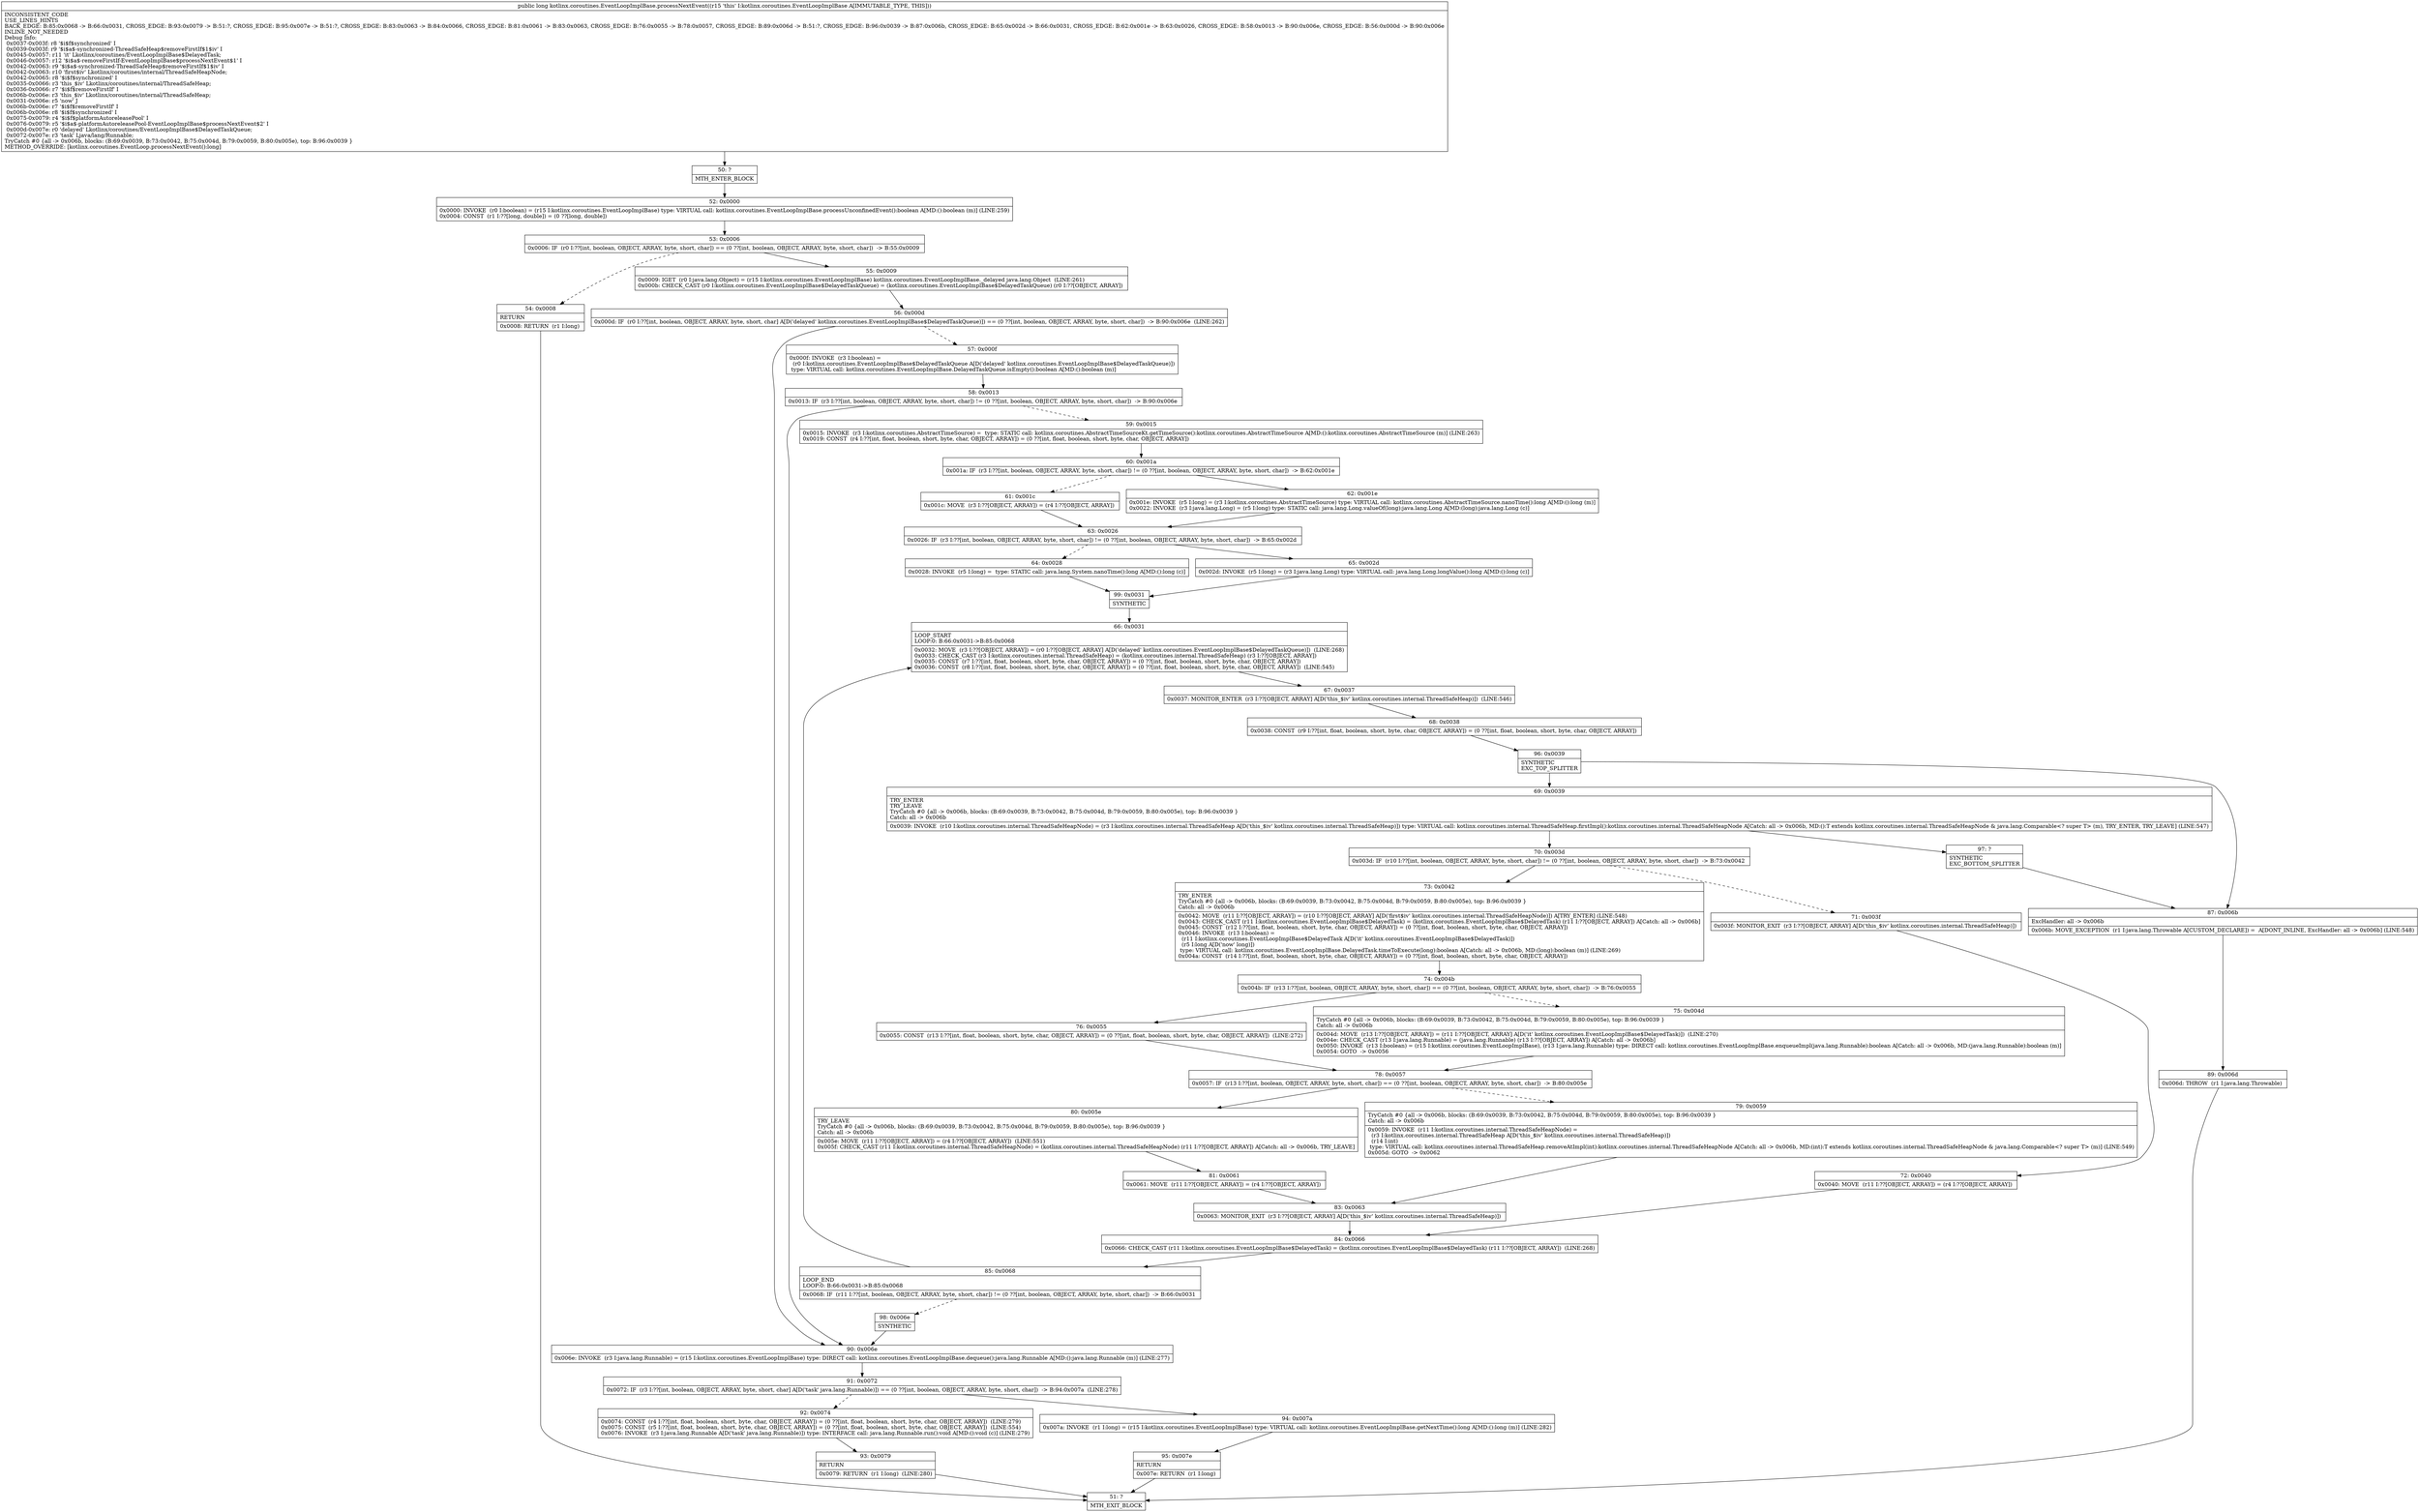 digraph "CFG forkotlinx.coroutines.EventLoopImplBase.processNextEvent()J" {
Node_50 [shape=record,label="{50\:\ ?|MTH_ENTER_BLOCK\l}"];
Node_52 [shape=record,label="{52\:\ 0x0000|0x0000: INVOKE  (r0 I:boolean) = (r15 I:kotlinx.coroutines.EventLoopImplBase) type: VIRTUAL call: kotlinx.coroutines.EventLoopImplBase.processUnconfinedEvent():boolean A[MD:():boolean (m)] (LINE:259)\l0x0004: CONST  (r1 I:??[long, double]) = (0 ??[long, double]) \l}"];
Node_53 [shape=record,label="{53\:\ 0x0006|0x0006: IF  (r0 I:??[int, boolean, OBJECT, ARRAY, byte, short, char]) == (0 ??[int, boolean, OBJECT, ARRAY, byte, short, char])  \-\> B:55:0x0009 \l}"];
Node_54 [shape=record,label="{54\:\ 0x0008|RETURN\l|0x0008: RETURN  (r1 I:long) \l}"];
Node_51 [shape=record,label="{51\:\ ?|MTH_EXIT_BLOCK\l}"];
Node_55 [shape=record,label="{55\:\ 0x0009|0x0009: IGET  (r0 I:java.lang.Object) = (r15 I:kotlinx.coroutines.EventLoopImplBase) kotlinx.coroutines.EventLoopImplBase._delayed java.lang.Object  (LINE:261)\l0x000b: CHECK_CAST (r0 I:kotlinx.coroutines.EventLoopImplBase$DelayedTaskQueue) = (kotlinx.coroutines.EventLoopImplBase$DelayedTaskQueue) (r0 I:??[OBJECT, ARRAY]) \l}"];
Node_56 [shape=record,label="{56\:\ 0x000d|0x000d: IF  (r0 I:??[int, boolean, OBJECT, ARRAY, byte, short, char] A[D('delayed' kotlinx.coroutines.EventLoopImplBase$DelayedTaskQueue)]) == (0 ??[int, boolean, OBJECT, ARRAY, byte, short, char])  \-\> B:90:0x006e  (LINE:262)\l}"];
Node_57 [shape=record,label="{57\:\ 0x000f|0x000f: INVOKE  (r3 I:boolean) = \l  (r0 I:kotlinx.coroutines.EventLoopImplBase$DelayedTaskQueue A[D('delayed' kotlinx.coroutines.EventLoopImplBase$DelayedTaskQueue)])\l type: VIRTUAL call: kotlinx.coroutines.EventLoopImplBase.DelayedTaskQueue.isEmpty():boolean A[MD:():boolean (m)]\l}"];
Node_58 [shape=record,label="{58\:\ 0x0013|0x0013: IF  (r3 I:??[int, boolean, OBJECT, ARRAY, byte, short, char]) != (0 ??[int, boolean, OBJECT, ARRAY, byte, short, char])  \-\> B:90:0x006e \l}"];
Node_59 [shape=record,label="{59\:\ 0x0015|0x0015: INVOKE  (r3 I:kotlinx.coroutines.AbstractTimeSource) =  type: STATIC call: kotlinx.coroutines.AbstractTimeSourceKt.getTimeSource():kotlinx.coroutines.AbstractTimeSource A[MD:():kotlinx.coroutines.AbstractTimeSource (m)] (LINE:263)\l0x0019: CONST  (r4 I:??[int, float, boolean, short, byte, char, OBJECT, ARRAY]) = (0 ??[int, float, boolean, short, byte, char, OBJECT, ARRAY]) \l}"];
Node_60 [shape=record,label="{60\:\ 0x001a|0x001a: IF  (r3 I:??[int, boolean, OBJECT, ARRAY, byte, short, char]) != (0 ??[int, boolean, OBJECT, ARRAY, byte, short, char])  \-\> B:62:0x001e \l}"];
Node_61 [shape=record,label="{61\:\ 0x001c|0x001c: MOVE  (r3 I:??[OBJECT, ARRAY]) = (r4 I:??[OBJECT, ARRAY]) \l}"];
Node_63 [shape=record,label="{63\:\ 0x0026|0x0026: IF  (r3 I:??[int, boolean, OBJECT, ARRAY, byte, short, char]) != (0 ??[int, boolean, OBJECT, ARRAY, byte, short, char])  \-\> B:65:0x002d \l}"];
Node_64 [shape=record,label="{64\:\ 0x0028|0x0028: INVOKE  (r5 I:long) =  type: STATIC call: java.lang.System.nanoTime():long A[MD:():long (c)]\l}"];
Node_99 [shape=record,label="{99\:\ 0x0031|SYNTHETIC\l}"];
Node_66 [shape=record,label="{66\:\ 0x0031|LOOP_START\lLOOP:0: B:66:0x0031\-\>B:85:0x0068\l|0x0032: MOVE  (r3 I:??[OBJECT, ARRAY]) = (r0 I:??[OBJECT, ARRAY] A[D('delayed' kotlinx.coroutines.EventLoopImplBase$DelayedTaskQueue)])  (LINE:268)\l0x0033: CHECK_CAST (r3 I:kotlinx.coroutines.internal.ThreadSafeHeap) = (kotlinx.coroutines.internal.ThreadSafeHeap) (r3 I:??[OBJECT, ARRAY]) \l0x0035: CONST  (r7 I:??[int, float, boolean, short, byte, char, OBJECT, ARRAY]) = (0 ??[int, float, boolean, short, byte, char, OBJECT, ARRAY]) \l0x0036: CONST  (r8 I:??[int, float, boolean, short, byte, char, OBJECT, ARRAY]) = (0 ??[int, float, boolean, short, byte, char, OBJECT, ARRAY])  (LINE:545)\l}"];
Node_67 [shape=record,label="{67\:\ 0x0037|0x0037: MONITOR_ENTER  (r3 I:??[OBJECT, ARRAY] A[D('this_$iv' kotlinx.coroutines.internal.ThreadSafeHeap)])  (LINE:546)\l}"];
Node_68 [shape=record,label="{68\:\ 0x0038|0x0038: CONST  (r9 I:??[int, float, boolean, short, byte, char, OBJECT, ARRAY]) = (0 ??[int, float, boolean, short, byte, char, OBJECT, ARRAY]) \l}"];
Node_96 [shape=record,label="{96\:\ 0x0039|SYNTHETIC\lEXC_TOP_SPLITTER\l}"];
Node_69 [shape=record,label="{69\:\ 0x0039|TRY_ENTER\lTRY_LEAVE\lTryCatch #0 \{all \-\> 0x006b, blocks: (B:69:0x0039, B:73:0x0042, B:75:0x004d, B:79:0x0059, B:80:0x005e), top: B:96:0x0039 \}\lCatch: all \-\> 0x006b\l|0x0039: INVOKE  (r10 I:kotlinx.coroutines.internal.ThreadSafeHeapNode) = (r3 I:kotlinx.coroutines.internal.ThreadSafeHeap A[D('this_$iv' kotlinx.coroutines.internal.ThreadSafeHeap)]) type: VIRTUAL call: kotlinx.coroutines.internal.ThreadSafeHeap.firstImpl():kotlinx.coroutines.internal.ThreadSafeHeapNode A[Catch: all \-\> 0x006b, MD:():T extends kotlinx.coroutines.internal.ThreadSafeHeapNode & java.lang.Comparable\<? super T\> (m), TRY_ENTER, TRY_LEAVE] (LINE:547)\l}"];
Node_70 [shape=record,label="{70\:\ 0x003d|0x003d: IF  (r10 I:??[int, boolean, OBJECT, ARRAY, byte, short, char]) != (0 ??[int, boolean, OBJECT, ARRAY, byte, short, char])  \-\> B:73:0x0042 \l}"];
Node_71 [shape=record,label="{71\:\ 0x003f|0x003f: MONITOR_EXIT  (r3 I:??[OBJECT, ARRAY] A[D('this_$iv' kotlinx.coroutines.internal.ThreadSafeHeap)]) \l}"];
Node_72 [shape=record,label="{72\:\ 0x0040|0x0040: MOVE  (r11 I:??[OBJECT, ARRAY]) = (r4 I:??[OBJECT, ARRAY]) \l}"];
Node_84 [shape=record,label="{84\:\ 0x0066|0x0066: CHECK_CAST (r11 I:kotlinx.coroutines.EventLoopImplBase$DelayedTask) = (kotlinx.coroutines.EventLoopImplBase$DelayedTask) (r11 I:??[OBJECT, ARRAY])  (LINE:268)\l}"];
Node_85 [shape=record,label="{85\:\ 0x0068|LOOP_END\lLOOP:0: B:66:0x0031\-\>B:85:0x0068\l|0x0068: IF  (r11 I:??[int, boolean, OBJECT, ARRAY, byte, short, char]) != (0 ??[int, boolean, OBJECT, ARRAY, byte, short, char])  \-\> B:66:0x0031 \l}"];
Node_98 [shape=record,label="{98\:\ 0x006e|SYNTHETIC\l}"];
Node_73 [shape=record,label="{73\:\ 0x0042|TRY_ENTER\lTryCatch #0 \{all \-\> 0x006b, blocks: (B:69:0x0039, B:73:0x0042, B:75:0x004d, B:79:0x0059, B:80:0x005e), top: B:96:0x0039 \}\lCatch: all \-\> 0x006b\l|0x0042: MOVE  (r11 I:??[OBJECT, ARRAY]) = (r10 I:??[OBJECT, ARRAY] A[D('first$iv' kotlinx.coroutines.internal.ThreadSafeHeapNode)]) A[TRY_ENTER] (LINE:548)\l0x0043: CHECK_CAST (r11 I:kotlinx.coroutines.EventLoopImplBase$DelayedTask) = (kotlinx.coroutines.EventLoopImplBase$DelayedTask) (r11 I:??[OBJECT, ARRAY]) A[Catch: all \-\> 0x006b]\l0x0045: CONST  (r12 I:??[int, float, boolean, short, byte, char, OBJECT, ARRAY]) = (0 ??[int, float, boolean, short, byte, char, OBJECT, ARRAY]) \l0x0046: INVOKE  (r13 I:boolean) = \l  (r11 I:kotlinx.coroutines.EventLoopImplBase$DelayedTask A[D('it' kotlinx.coroutines.EventLoopImplBase$DelayedTask)])\l  (r5 I:long A[D('now' long)])\l type: VIRTUAL call: kotlinx.coroutines.EventLoopImplBase.DelayedTask.timeToExecute(long):boolean A[Catch: all \-\> 0x006b, MD:(long):boolean (m)] (LINE:269)\l0x004a: CONST  (r14 I:??[int, float, boolean, short, byte, char, OBJECT, ARRAY]) = (0 ??[int, float, boolean, short, byte, char, OBJECT, ARRAY]) \l}"];
Node_74 [shape=record,label="{74\:\ 0x004b|0x004b: IF  (r13 I:??[int, boolean, OBJECT, ARRAY, byte, short, char]) == (0 ??[int, boolean, OBJECT, ARRAY, byte, short, char])  \-\> B:76:0x0055 \l}"];
Node_75 [shape=record,label="{75\:\ 0x004d|TryCatch #0 \{all \-\> 0x006b, blocks: (B:69:0x0039, B:73:0x0042, B:75:0x004d, B:79:0x0059, B:80:0x005e), top: B:96:0x0039 \}\lCatch: all \-\> 0x006b\l|0x004d: MOVE  (r13 I:??[OBJECT, ARRAY]) = (r11 I:??[OBJECT, ARRAY] A[D('it' kotlinx.coroutines.EventLoopImplBase$DelayedTask)])  (LINE:270)\l0x004e: CHECK_CAST (r13 I:java.lang.Runnable) = (java.lang.Runnable) (r13 I:??[OBJECT, ARRAY]) A[Catch: all \-\> 0x006b]\l0x0050: INVOKE  (r13 I:boolean) = (r15 I:kotlinx.coroutines.EventLoopImplBase), (r13 I:java.lang.Runnable) type: DIRECT call: kotlinx.coroutines.EventLoopImplBase.enqueueImpl(java.lang.Runnable):boolean A[Catch: all \-\> 0x006b, MD:(java.lang.Runnable):boolean (m)]\l0x0054: GOTO  \-\> 0x0056 \l}"];
Node_78 [shape=record,label="{78\:\ 0x0057|0x0057: IF  (r13 I:??[int, boolean, OBJECT, ARRAY, byte, short, char]) == (0 ??[int, boolean, OBJECT, ARRAY, byte, short, char])  \-\> B:80:0x005e \l}"];
Node_79 [shape=record,label="{79\:\ 0x0059|TryCatch #0 \{all \-\> 0x006b, blocks: (B:69:0x0039, B:73:0x0042, B:75:0x004d, B:79:0x0059, B:80:0x005e), top: B:96:0x0039 \}\lCatch: all \-\> 0x006b\l|0x0059: INVOKE  (r11 I:kotlinx.coroutines.internal.ThreadSafeHeapNode) = \l  (r3 I:kotlinx.coroutines.internal.ThreadSafeHeap A[D('this_$iv' kotlinx.coroutines.internal.ThreadSafeHeap)])\l  (r14 I:int)\l type: VIRTUAL call: kotlinx.coroutines.internal.ThreadSafeHeap.removeAtImpl(int):kotlinx.coroutines.internal.ThreadSafeHeapNode A[Catch: all \-\> 0x006b, MD:(int):T extends kotlinx.coroutines.internal.ThreadSafeHeapNode & java.lang.Comparable\<? super T\> (m)] (LINE:549)\l0x005d: GOTO  \-\> 0x0062 \l}"];
Node_83 [shape=record,label="{83\:\ 0x0063|0x0063: MONITOR_EXIT  (r3 I:??[OBJECT, ARRAY] A[D('this_$iv' kotlinx.coroutines.internal.ThreadSafeHeap)]) \l}"];
Node_80 [shape=record,label="{80\:\ 0x005e|TRY_LEAVE\lTryCatch #0 \{all \-\> 0x006b, blocks: (B:69:0x0039, B:73:0x0042, B:75:0x004d, B:79:0x0059, B:80:0x005e), top: B:96:0x0039 \}\lCatch: all \-\> 0x006b\l|0x005e: MOVE  (r11 I:??[OBJECT, ARRAY]) = (r4 I:??[OBJECT, ARRAY])  (LINE:551)\l0x005f: CHECK_CAST (r11 I:kotlinx.coroutines.internal.ThreadSafeHeapNode) = (kotlinx.coroutines.internal.ThreadSafeHeapNode) (r11 I:??[OBJECT, ARRAY]) A[Catch: all \-\> 0x006b, TRY_LEAVE]\l}"];
Node_81 [shape=record,label="{81\:\ 0x0061|0x0061: MOVE  (r11 I:??[OBJECT, ARRAY]) = (r4 I:??[OBJECT, ARRAY]) \l}"];
Node_76 [shape=record,label="{76\:\ 0x0055|0x0055: CONST  (r13 I:??[int, float, boolean, short, byte, char, OBJECT, ARRAY]) = (0 ??[int, float, boolean, short, byte, char, OBJECT, ARRAY])  (LINE:272)\l}"];
Node_97 [shape=record,label="{97\:\ ?|SYNTHETIC\lEXC_BOTTOM_SPLITTER\l}"];
Node_87 [shape=record,label="{87\:\ 0x006b|ExcHandler: all \-\> 0x006b\l|0x006b: MOVE_EXCEPTION  (r1 I:java.lang.Throwable A[CUSTOM_DECLARE]) =  A[DONT_INLINE, ExcHandler: all \-\> 0x006b] (LINE:548)\l}"];
Node_89 [shape=record,label="{89\:\ 0x006d|0x006d: THROW  (r1 I:java.lang.Throwable) \l}"];
Node_65 [shape=record,label="{65\:\ 0x002d|0x002d: INVOKE  (r5 I:long) = (r3 I:java.lang.Long) type: VIRTUAL call: java.lang.Long.longValue():long A[MD:():long (c)]\l}"];
Node_62 [shape=record,label="{62\:\ 0x001e|0x001e: INVOKE  (r5 I:long) = (r3 I:kotlinx.coroutines.AbstractTimeSource) type: VIRTUAL call: kotlinx.coroutines.AbstractTimeSource.nanoTime():long A[MD:():long (m)]\l0x0022: INVOKE  (r3 I:java.lang.Long) = (r5 I:long) type: STATIC call: java.lang.Long.valueOf(long):java.lang.Long A[MD:(long):java.lang.Long (c)]\l}"];
Node_90 [shape=record,label="{90\:\ 0x006e|0x006e: INVOKE  (r3 I:java.lang.Runnable) = (r15 I:kotlinx.coroutines.EventLoopImplBase) type: DIRECT call: kotlinx.coroutines.EventLoopImplBase.dequeue():java.lang.Runnable A[MD:():java.lang.Runnable (m)] (LINE:277)\l}"];
Node_91 [shape=record,label="{91\:\ 0x0072|0x0072: IF  (r3 I:??[int, boolean, OBJECT, ARRAY, byte, short, char] A[D('task' java.lang.Runnable)]) == (0 ??[int, boolean, OBJECT, ARRAY, byte, short, char])  \-\> B:94:0x007a  (LINE:278)\l}"];
Node_92 [shape=record,label="{92\:\ 0x0074|0x0074: CONST  (r4 I:??[int, float, boolean, short, byte, char, OBJECT, ARRAY]) = (0 ??[int, float, boolean, short, byte, char, OBJECT, ARRAY])  (LINE:279)\l0x0075: CONST  (r5 I:??[int, float, boolean, short, byte, char, OBJECT, ARRAY]) = (0 ??[int, float, boolean, short, byte, char, OBJECT, ARRAY])  (LINE:554)\l0x0076: INVOKE  (r3 I:java.lang.Runnable A[D('task' java.lang.Runnable)]) type: INTERFACE call: java.lang.Runnable.run():void A[MD:():void (c)] (LINE:279)\l}"];
Node_93 [shape=record,label="{93\:\ 0x0079|RETURN\l|0x0079: RETURN  (r1 I:long)  (LINE:280)\l}"];
Node_94 [shape=record,label="{94\:\ 0x007a|0x007a: INVOKE  (r1 I:long) = (r15 I:kotlinx.coroutines.EventLoopImplBase) type: VIRTUAL call: kotlinx.coroutines.EventLoopImplBase.getNextTime():long A[MD:():long (m)] (LINE:282)\l}"];
Node_95 [shape=record,label="{95\:\ 0x007e|RETURN\l|0x007e: RETURN  (r1 I:long) \l}"];
MethodNode[shape=record,label="{public long kotlinx.coroutines.EventLoopImplBase.processNextEvent((r15 'this' I:kotlinx.coroutines.EventLoopImplBase A[IMMUTABLE_TYPE, THIS]))  | INCONSISTENT_CODE\lUSE_LINES_HINTS\lBACK_EDGE: B:85:0x0068 \-\> B:66:0x0031, CROSS_EDGE: B:93:0x0079 \-\> B:51:?, CROSS_EDGE: B:95:0x007e \-\> B:51:?, CROSS_EDGE: B:83:0x0063 \-\> B:84:0x0066, CROSS_EDGE: B:81:0x0061 \-\> B:83:0x0063, CROSS_EDGE: B:76:0x0055 \-\> B:78:0x0057, CROSS_EDGE: B:89:0x006d \-\> B:51:?, CROSS_EDGE: B:96:0x0039 \-\> B:87:0x006b, CROSS_EDGE: B:65:0x002d \-\> B:66:0x0031, CROSS_EDGE: B:62:0x001e \-\> B:63:0x0026, CROSS_EDGE: B:58:0x0013 \-\> B:90:0x006e, CROSS_EDGE: B:56:0x000d \-\> B:90:0x006e\lINLINE_NOT_NEEDED\lDebug Info:\l  0x0037\-0x003f: r8 '$i$f$synchronized' I\l  0x0039\-0x003f: r9 '$i$a$\-synchronized\-ThreadSafeHeap$removeFirstIf$1$iv' I\l  0x0045\-0x0057: r11 'it' Lkotlinx\/coroutines\/EventLoopImplBase$DelayedTask;\l  0x0046\-0x0057: r12 '$i$a$\-removeFirstIf\-EventLoopImplBase$processNextEvent$1' I\l  0x0042\-0x0063: r9 '$i$a$\-synchronized\-ThreadSafeHeap$removeFirstIf$1$iv' I\l  0x0042\-0x0063: r10 'first$iv' Lkotlinx\/coroutines\/internal\/ThreadSafeHeapNode;\l  0x0042\-0x0065: r8 '$i$f$synchronized' I\l  0x0035\-0x0066: r3 'this_$iv' Lkotlinx\/coroutines\/internal\/ThreadSafeHeap;\l  0x0036\-0x0066: r7 '$i$f$removeFirstIf' I\l  0x006b\-0x006e: r3 'this_$iv' Lkotlinx\/coroutines\/internal\/ThreadSafeHeap;\l  0x0031\-0x006e: r5 'now' J\l  0x006b\-0x006e: r7 '$i$f$removeFirstIf' I\l  0x006b\-0x006e: r8 '$i$f$synchronized' I\l  0x0075\-0x0079: r4 '$i$f$platformAutoreleasePool' I\l  0x0076\-0x0079: r5 '$i$a$\-platformAutoreleasePool\-EventLoopImplBase$processNextEvent$2' I\l  0x000d\-0x007e: r0 'delayed' Lkotlinx\/coroutines\/EventLoopImplBase$DelayedTaskQueue;\l  0x0072\-0x007e: r3 'task' Ljava\/lang\/Runnable;\lTryCatch #0 \{all \-\> 0x006b, blocks: (B:69:0x0039, B:73:0x0042, B:75:0x004d, B:79:0x0059, B:80:0x005e), top: B:96:0x0039 \}\lMETHOD_OVERRIDE: [kotlinx.coroutines.EventLoop.processNextEvent():long]\l}"];
MethodNode -> Node_50;Node_50 -> Node_52;
Node_52 -> Node_53;
Node_53 -> Node_54[style=dashed];
Node_53 -> Node_55;
Node_54 -> Node_51;
Node_55 -> Node_56;
Node_56 -> Node_57[style=dashed];
Node_56 -> Node_90;
Node_57 -> Node_58;
Node_58 -> Node_59[style=dashed];
Node_58 -> Node_90;
Node_59 -> Node_60;
Node_60 -> Node_61[style=dashed];
Node_60 -> Node_62;
Node_61 -> Node_63;
Node_63 -> Node_64[style=dashed];
Node_63 -> Node_65;
Node_64 -> Node_99;
Node_99 -> Node_66;
Node_66 -> Node_67;
Node_67 -> Node_68;
Node_68 -> Node_96;
Node_96 -> Node_69;
Node_96 -> Node_87;
Node_69 -> Node_70;
Node_69 -> Node_97;
Node_70 -> Node_71[style=dashed];
Node_70 -> Node_73;
Node_71 -> Node_72;
Node_72 -> Node_84;
Node_84 -> Node_85;
Node_85 -> Node_66;
Node_85 -> Node_98[style=dashed];
Node_98 -> Node_90;
Node_73 -> Node_74;
Node_74 -> Node_75[style=dashed];
Node_74 -> Node_76;
Node_75 -> Node_78;
Node_78 -> Node_79[style=dashed];
Node_78 -> Node_80;
Node_79 -> Node_83;
Node_83 -> Node_84;
Node_80 -> Node_81;
Node_81 -> Node_83;
Node_76 -> Node_78;
Node_97 -> Node_87;
Node_87 -> Node_89;
Node_89 -> Node_51;
Node_65 -> Node_99;
Node_62 -> Node_63;
Node_90 -> Node_91;
Node_91 -> Node_92[style=dashed];
Node_91 -> Node_94;
Node_92 -> Node_93;
Node_93 -> Node_51;
Node_94 -> Node_95;
Node_95 -> Node_51;
}

